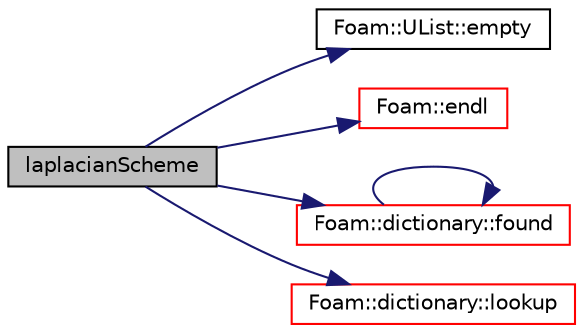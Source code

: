 digraph "laplacianScheme"
{
  bgcolor="transparent";
  edge [fontname="Helvetica",fontsize="10",labelfontname="Helvetica",labelfontsize="10"];
  node [fontname="Helvetica",fontsize="10",shape=record];
  rankdir="LR";
  Node4293 [label="laplacianScheme",height=0.2,width=0.4,color="black", fillcolor="grey75", style="filled", fontcolor="black"];
  Node4293 -> Node4294 [color="midnightblue",fontsize="10",style="solid",fontname="Helvetica"];
  Node4294 [label="Foam::UList::empty",height=0.2,width=0.4,color="black",URL="$a26837.html#a644718bb2fb240de962dc3c9a1fdf0dc",tooltip="Return true if the UList is empty (ie, size() is zero) "];
  Node4293 -> Node4295 [color="midnightblue",fontsize="10",style="solid",fontname="Helvetica"];
  Node4295 [label="Foam::endl",height=0.2,width=0.4,color="red",URL="$a21851.html#a2db8fe02a0d3909e9351bb4275b23ce4",tooltip="Add newline and flush stream. "];
  Node4293 -> Node4297 [color="midnightblue",fontsize="10",style="solid",fontname="Helvetica"];
  Node4297 [label="Foam::dictionary::found",height=0.2,width=0.4,color="red",URL="$a27129.html#adcd3d5d43253006ef145e56b43025d28",tooltip="Search dictionary for given keyword. "];
  Node4297 -> Node4297 [color="midnightblue",fontsize="10",style="solid",fontname="Helvetica"];
  Node4293 -> Node4299 [color="midnightblue",fontsize="10",style="solid",fontname="Helvetica"];
  Node4299 [label="Foam::dictionary::lookup",height=0.2,width=0.4,color="red",URL="$a27129.html#a6a0727fa523e48977e27348663def509",tooltip="Find and return an entry data stream. "];
}
